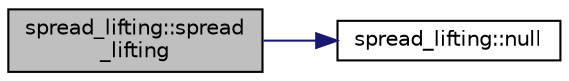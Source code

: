 digraph "spread_lifting::spread_lifting"
{
  edge [fontname="Helvetica",fontsize="10",labelfontname="Helvetica",labelfontsize="10"];
  node [fontname="Helvetica",fontsize="10",shape=record];
  rankdir="LR";
  Node0 [label="spread_lifting::spread\l_lifting",height=0.2,width=0.4,color="black", fillcolor="grey75", style="filled", fontcolor="black"];
  Node0 -> Node1 [color="midnightblue",fontsize="10",style="solid",fontname="Helvetica"];
  Node1 [label="spread_lifting::null",height=0.2,width=0.4,color="black", fillcolor="white", style="filled",URL="$d7/de2/classspread__lifting.html#aef8f20305e0808096ea0ca0d846e3765"];
}
